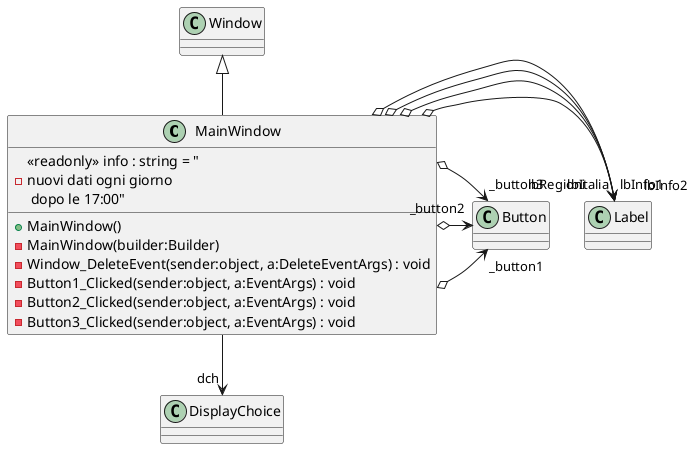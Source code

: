 @startuml
class MainWindow {
    - <<readonly>> info : string = "\nnuovi dati ogni giorno\n dopo le 17:00"
    + MainWindow()
    - MainWindow(builder:Builder)
    - Window_DeleteEvent(sender:object, a:DeleteEventArgs) : void
    - Button1_Clicked(sender:object, a:EventArgs) : void
    - Button2_Clicked(sender:object, a:EventArgs) : void
    - Button3_Clicked(sender:object, a:EventArgs) : void
}
Window <|-- MainWindow
MainWindow o-> "lbInfo1" Label
MainWindow o-> "lbItalia" Label
MainWindow o-> "lbRegioni" Label
MainWindow o-> "lbInfo2" Label
MainWindow o-> "_button1" Button
MainWindow o-> "_button2" Button
MainWindow o-> "_button3" Button
MainWindow --> "dch" DisplayChoice
@enduml
